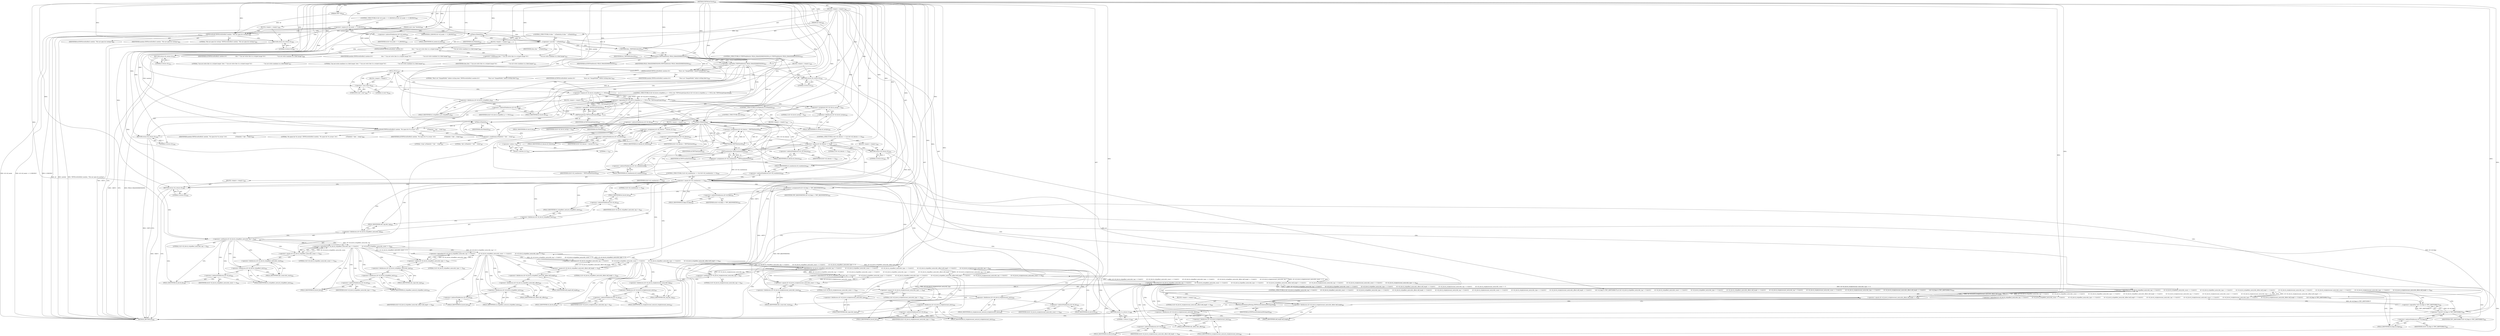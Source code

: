 digraph "TIFFWriteCheck" {  
"32023" [label = <(METHOD,TIFFWriteCheck)<SUB>600</SUB>> ]
"32024" [label = <(PARAM,TIFF *tif)<SUB>600</SUB>> ]
"32025" [label = <(PARAM,int tiles)<SUB>600</SUB>> ]
"32026" [label = <(PARAM,const char *module)<SUB>600</SUB>> ]
"32027" [label = <(BLOCK,&lt;empty&gt;,&lt;empty&gt;)<SUB>601</SUB>> ]
"32028" [label = <(CONTROL_STRUCTURE,if (tif-&gt;tif_mode == O_RDONLY),if (tif-&gt;tif_mode == O_RDONLY))<SUB>602</SUB>> ]
"32029" [label = <(&lt;operator&gt;.equals,tif-&gt;tif_mode == O_RDONLY)<SUB>602</SUB>> ]
"32030" [label = <(&lt;operator&gt;.indirectFieldAccess,tif-&gt;tif_mode)<SUB>602</SUB>> ]
"32031" [label = <(IDENTIFIER,tif,tif-&gt;tif_mode == O_RDONLY)<SUB>602</SUB>> ]
"32032" [label = <(FIELD_IDENTIFIER,tif_mode,tif_mode)<SUB>602</SUB>> ]
"32033" [label = <(IDENTIFIER,O_RDONLY,tif-&gt;tif_mode == O_RDONLY)<SUB>602</SUB>> ]
"32034" [label = <(BLOCK,&lt;empty&gt;,&lt;empty&gt;)<SUB>603</SUB>> ]
"32035" [label = <(TIFFErrorExtR,TIFFErrorExtR(tif, module, &quot;File not open for writing&quot;))<SUB>604</SUB>> ]
"32036" [label = <(IDENTIFIER,tif,TIFFErrorExtR(tif, module, &quot;File not open for writing&quot;))<SUB>604</SUB>> ]
"32037" [label = <(IDENTIFIER,module,TIFFErrorExtR(tif, module, &quot;File not open for writing&quot;))<SUB>604</SUB>> ]
"32038" [label = <(LITERAL,&quot;File not open for writing&quot;,TIFFErrorExtR(tif, module, &quot;File not open for writing&quot;))<SUB>604</SUB>> ]
"32039" [label = <(RETURN,return (0);,return (0);)<SUB>605</SUB>> ]
"32040" [label = <(LITERAL,0,return (0);)<SUB>605</SUB>> ]
"32041" [label = <(CONTROL_STRUCTURE,if (tiles ^ isTiled(tif)),if (tiles ^ isTiled(tif)))<SUB>607</SUB>> ]
"32042" [label = <(&lt;operator&gt;.xor,tiles ^ isTiled(tif))<SUB>607</SUB>> ]
"32043" [label = <(IDENTIFIER,tiles,tiles ^ isTiled(tif))<SUB>607</SUB>> ]
"32044" [label = <(isTiled,isTiled(tif))<SUB>607</SUB>> ]
"32045" [label = <(IDENTIFIER,tif,isTiled(tif))<SUB>607</SUB>> ]
"32046" [label = <(BLOCK,&lt;empty&gt;,&lt;empty&gt;)<SUB>608</SUB>> ]
"32047" [label = <(TIFFErrorExtR,TIFFErrorExtR(tif, module,\012                      tiles ? &quot;Can not write tiles to a striped image&quot;\012                            : &quot;Can not write scanlines to a tiled image&quot;))<SUB>609</SUB>> ]
"32048" [label = <(IDENTIFIER,tif,TIFFErrorExtR(tif, module,\012                      tiles ? &quot;Can not write tiles to a striped image&quot;\012                            : &quot;Can not write scanlines to a tiled image&quot;))<SUB>609</SUB>> ]
"32049" [label = <(IDENTIFIER,module,TIFFErrorExtR(tif, module,\012                      tiles ? &quot;Can not write tiles to a striped image&quot;\012                            : &quot;Can not write scanlines to a tiled image&quot;))<SUB>609</SUB>> ]
"32050" [label = <(&lt;operator&gt;.conditional,tiles ? &quot;Can not write tiles to a striped image&quot;\012                            : &quot;Can not write scanlines to a tiled image&quot;)<SUB>610</SUB>> ]
"32051" [label = <(IDENTIFIER,tiles,tiles ? &quot;Can not write tiles to a striped image&quot;\012                            : &quot;Can not write scanlines to a tiled image&quot;)<SUB>610</SUB>> ]
"32052" [label = <(LITERAL,&quot;Can not write tiles to a striped image&quot;,tiles ? &quot;Can not write tiles to a striped image&quot;\012                            : &quot;Can not write scanlines to a tiled image&quot;)<SUB>610</SUB>> ]
"32053" [label = <(LITERAL,&quot;Can not write scanlines to a tiled image&quot;,tiles ? &quot;Can not write tiles to a striped image&quot;\012                            : &quot;Can not write scanlines to a tiled image&quot;)<SUB>611</SUB>> ]
"32054" [label = <(RETURN,return (0);,return (0);)<SUB>612</SUB>> ]
"32055" [label = <(LITERAL,0,return (0);)<SUB>612</SUB>> ]
"32056" [label = <(_TIFFFillStriles,_TIFFFillStriles(tif))<SUB>615</SUB>> ]
"32057" [label = <(IDENTIFIER,tif,_TIFFFillStriles(tif))<SUB>615</SUB>> ]
"32058" [label = <(CONTROL_STRUCTURE,if (!TIFFFieldSet(tif, FIELD_IMAGEDIMENSIONS)),if (!TIFFFieldSet(tif, FIELD_IMAGEDIMENSIONS)))<SUB>627</SUB>> ]
"32059" [label = <(&lt;operator&gt;.logicalNot,!TIFFFieldSet(tif, FIELD_IMAGEDIMENSIONS))<SUB>627</SUB>> ]
"32060" [label = <(TIFFFieldSet,TIFFFieldSet(tif, FIELD_IMAGEDIMENSIONS))<SUB>627</SUB>> ]
"32061" [label = <(IDENTIFIER,tif,TIFFFieldSet(tif, FIELD_IMAGEDIMENSIONS))<SUB>627</SUB>> ]
"32062" [label = <(IDENTIFIER,FIELD_IMAGEDIMENSIONS,TIFFFieldSet(tif, FIELD_IMAGEDIMENSIONS))<SUB>627</SUB>> ]
"32063" [label = <(BLOCK,&lt;empty&gt;,&lt;empty&gt;)<SUB>628</SUB>> ]
"32064" [label = <(TIFFErrorExtR,TIFFErrorExtR(tif, module,\012                      &quot;Must set \&quot;ImageWidth\&quot; before writing data&quot;))<SUB>629</SUB>> ]
"32065" [label = <(IDENTIFIER,tif,TIFFErrorExtR(tif, module,\012                      &quot;Must set \&quot;ImageWidth\&quot; before writing data&quot;))<SUB>629</SUB>> ]
"32066" [label = <(IDENTIFIER,module,TIFFErrorExtR(tif, module,\012                      &quot;Must set \&quot;ImageWidth\&quot; before writing data&quot;))<SUB>629</SUB>> ]
"32067" [label = <(LITERAL,&quot;Must set \&quot;ImageWidth\&quot; before writing data&quot;,TIFFErrorExtR(tif, module,\012                      &quot;Must set \&quot;ImageWidth\&quot; before writing data&quot;))<SUB>630</SUB>> ]
"32068" [label = <(RETURN,return (0);,return (0);)<SUB>631</SUB>> ]
"32069" [label = <(LITERAL,0,return (0);)<SUB>631</SUB>> ]
"32070" [label = <(CONTROL_STRUCTURE,if (tif-&gt;tif_dir.td_stripoffset_p == NULL &amp;&amp; !TIFFSetupStrips(tif)),if (tif-&gt;tif_dir.td_stripoffset_p == NULL &amp;&amp; !TIFFSetupStrips(tif)))<SUB>633</SUB>> ]
"32071" [label = <(&lt;operator&gt;.logicalAnd,tif-&gt;tif_dir.td_stripoffset_p == NULL &amp;&amp; !TIFFSetupStrips(tif))<SUB>633</SUB>> ]
"32072" [label = <(&lt;operator&gt;.equals,tif-&gt;tif_dir.td_stripoffset_p == NULL)<SUB>633</SUB>> ]
"32073" [label = <(&lt;operator&gt;.fieldAccess,tif-&gt;tif_dir.td_stripoffset_p)<SUB>633</SUB>> ]
"32074" [label = <(&lt;operator&gt;.indirectFieldAccess,tif-&gt;tif_dir)<SUB>633</SUB>> ]
"32075" [label = <(IDENTIFIER,tif,tif-&gt;tif_dir.td_stripoffset_p == NULL)<SUB>633</SUB>> ]
"32076" [label = <(FIELD_IDENTIFIER,tif_dir,tif_dir)<SUB>633</SUB>> ]
"32077" [label = <(FIELD_IDENTIFIER,td_stripoffset_p,td_stripoffset_p)<SUB>633</SUB>> ]
"32078" [label = <(NULL,NULL)<SUB>633</SUB>> ]
"32079" [label = <(BLOCK,&lt;empty&gt;,&lt;empty&gt;)> ]
"32080" [label = <(&lt;operator&gt;.cast,(void *)0)<SUB>633</SUB>> ]
"32081" [label = <(UNKNOWN,void *,void *)<SUB>633</SUB>> ]
"32082" [label = <(LITERAL,0,(void *)0)<SUB>633</SUB>> ]
"32083" [label = <(&lt;operator&gt;.logicalNot,!TIFFSetupStrips(tif))<SUB>633</SUB>> ]
"32084" [label = <(TIFFSetupStrips,TIFFSetupStrips(tif))<SUB>633</SUB>> ]
"32085" [label = <(IDENTIFIER,tif,TIFFSetupStrips(tif))<SUB>633</SUB>> ]
"32086" [label = <(BLOCK,&lt;empty&gt;,&lt;empty&gt;)<SUB>634</SUB>> ]
"32087" [label = <(&lt;operator&gt;.assignment,tif-&gt;tif_dir.td_nstrips = 0)<SUB>635</SUB>> ]
"32088" [label = <(&lt;operator&gt;.fieldAccess,tif-&gt;tif_dir.td_nstrips)<SUB>635</SUB>> ]
"32089" [label = <(&lt;operator&gt;.indirectFieldAccess,tif-&gt;tif_dir)<SUB>635</SUB>> ]
"32090" [label = <(IDENTIFIER,tif,tif-&gt;tif_dir.td_nstrips = 0)<SUB>635</SUB>> ]
"32091" [label = <(FIELD_IDENTIFIER,tif_dir,tif_dir)<SUB>635</SUB>> ]
"32092" [label = <(FIELD_IDENTIFIER,td_nstrips,td_nstrips)<SUB>635</SUB>> ]
"32093" [label = <(LITERAL,0,tif-&gt;tif_dir.td_nstrips = 0)<SUB>635</SUB>> ]
"32094" [label = <(TIFFErrorExtR,TIFFErrorExtR(tif, module, &quot;No space for %s arrays&quot;,\012                      isTiled(tif) ? &quot;tile&quot; : &quot;strip&quot;))<SUB>636</SUB>> ]
"32095" [label = <(IDENTIFIER,tif,TIFFErrorExtR(tif, module, &quot;No space for %s arrays&quot;,\012                      isTiled(tif) ? &quot;tile&quot; : &quot;strip&quot;))<SUB>636</SUB>> ]
"32096" [label = <(IDENTIFIER,module,TIFFErrorExtR(tif, module, &quot;No space for %s arrays&quot;,\012                      isTiled(tif) ? &quot;tile&quot; : &quot;strip&quot;))<SUB>636</SUB>> ]
"32097" [label = <(LITERAL,&quot;No space for %s arrays&quot;,TIFFErrorExtR(tif, module, &quot;No space for %s arrays&quot;,\012                      isTiled(tif) ? &quot;tile&quot; : &quot;strip&quot;))<SUB>636</SUB>> ]
"32098" [label = <(&lt;operator&gt;.conditional,isTiled(tif) ? &quot;tile&quot; : &quot;strip&quot;)<SUB>637</SUB>> ]
"32099" [label = <(isTiled,isTiled(tif))<SUB>637</SUB>> ]
"32100" [label = <(IDENTIFIER,tif,isTiled(tif))<SUB>637</SUB>> ]
"32101" [label = <(LITERAL,&quot;tile&quot;,isTiled(tif) ? &quot;tile&quot; : &quot;strip&quot;)<SUB>637</SUB>> ]
"32102" [label = <(LITERAL,&quot;strip&quot;,isTiled(tif) ? &quot;tile&quot; : &quot;strip&quot;)<SUB>637</SUB>> ]
"32103" [label = <(RETURN,return (0);,return (0);)<SUB>638</SUB>> ]
"32104" [label = <(LITERAL,0,return (0);)<SUB>638</SUB>> ]
"32105" [label = <(CONTROL_STRUCTURE,if (isTiled(tif)),if (isTiled(tif)))<SUB>640</SUB>> ]
"32106" [label = <(isTiled,isTiled(tif))<SUB>640</SUB>> ]
"32107" [label = <(IDENTIFIER,tif,isTiled(tif))<SUB>640</SUB>> ]
"32108" [label = <(BLOCK,&lt;empty&gt;,&lt;empty&gt;)<SUB>641</SUB>> ]
"32109" [label = <(&lt;operator&gt;.assignment,tif-&gt;tif_tilesize = TIFFTileSize(tif))<SUB>642</SUB>> ]
"32110" [label = <(&lt;operator&gt;.indirectFieldAccess,tif-&gt;tif_tilesize)<SUB>642</SUB>> ]
"32111" [label = <(IDENTIFIER,tif,tif-&gt;tif_tilesize = TIFFTileSize(tif))<SUB>642</SUB>> ]
"32112" [label = <(FIELD_IDENTIFIER,tif_tilesize,tif_tilesize)<SUB>642</SUB>> ]
"32113" [label = <(TIFFTileSize,TIFFTileSize(tif))<SUB>642</SUB>> ]
"32114" [label = <(IDENTIFIER,tif,TIFFTileSize(tif))<SUB>642</SUB>> ]
"32115" [label = <(CONTROL_STRUCTURE,if (tif-&gt;tif_tilesize == 0),if (tif-&gt;tif_tilesize == 0))<SUB>643</SUB>> ]
"32116" [label = <(&lt;operator&gt;.equals,tif-&gt;tif_tilesize == 0)<SUB>643</SUB>> ]
"32117" [label = <(&lt;operator&gt;.indirectFieldAccess,tif-&gt;tif_tilesize)<SUB>643</SUB>> ]
"32118" [label = <(IDENTIFIER,tif,tif-&gt;tif_tilesize == 0)<SUB>643</SUB>> ]
"32119" [label = <(FIELD_IDENTIFIER,tif_tilesize,tif_tilesize)<SUB>643</SUB>> ]
"32120" [label = <(LITERAL,0,tif-&gt;tif_tilesize == 0)<SUB>643</SUB>> ]
"32121" [label = <(BLOCK,&lt;empty&gt;,&lt;empty&gt;)<SUB>644</SUB>> ]
"32122" [label = <(RETURN,return (0);,return (0);)<SUB>644</SUB>> ]
"32123" [label = <(LITERAL,0,return (0);)<SUB>644</SUB>> ]
"32124" [label = <(CONTROL_STRUCTURE,else,else)<SUB>647</SUB>> ]
"32125" [label = <(BLOCK,&lt;empty&gt;,&lt;empty&gt;)<SUB>647</SUB>> ]
"32126" [label = <(&lt;operator&gt;.assignment,tif-&gt;tif_tilesize = (tmsize_t)(-1))<SUB>647</SUB>> ]
"32127" [label = <(&lt;operator&gt;.indirectFieldAccess,tif-&gt;tif_tilesize)<SUB>647</SUB>> ]
"32128" [label = <(IDENTIFIER,tif,tif-&gt;tif_tilesize = (tmsize_t)(-1))<SUB>647</SUB>> ]
"32129" [label = <(FIELD_IDENTIFIER,tif_tilesize,tif_tilesize)<SUB>647</SUB>> ]
"32130" [label = <(tmsize_t,(tmsize_t)(-1))<SUB>647</SUB>> ]
"32131" [label = <(&lt;operator&gt;.minus,-1)<SUB>647</SUB>> ]
"32132" [label = <(LITERAL,1,-1)<SUB>647</SUB>> ]
"32133" [label = <(&lt;operator&gt;.assignment,tif-&gt;tif_scanlinesize = TIFFScanlineSize(tif))<SUB>648</SUB>> ]
"32134" [label = <(&lt;operator&gt;.indirectFieldAccess,tif-&gt;tif_scanlinesize)<SUB>648</SUB>> ]
"32135" [label = <(IDENTIFIER,tif,tif-&gt;tif_scanlinesize = TIFFScanlineSize(tif))<SUB>648</SUB>> ]
"32136" [label = <(FIELD_IDENTIFIER,tif_scanlinesize,tif_scanlinesize)<SUB>648</SUB>> ]
"32137" [label = <(TIFFScanlineSize,TIFFScanlineSize(tif))<SUB>648</SUB>> ]
"32138" [label = <(IDENTIFIER,tif,TIFFScanlineSize(tif))<SUB>648</SUB>> ]
"32139" [label = <(CONTROL_STRUCTURE,if (tif-&gt;tif_scanlinesize == 0),if (tif-&gt;tif_scanlinesize == 0))<SUB>649</SUB>> ]
"32140" [label = <(&lt;operator&gt;.equals,tif-&gt;tif_scanlinesize == 0)<SUB>649</SUB>> ]
"32141" [label = <(&lt;operator&gt;.indirectFieldAccess,tif-&gt;tif_scanlinesize)<SUB>649</SUB>> ]
"32142" [label = <(IDENTIFIER,tif,tif-&gt;tif_scanlinesize == 0)<SUB>649</SUB>> ]
"32143" [label = <(FIELD_IDENTIFIER,tif_scanlinesize,tif_scanlinesize)<SUB>649</SUB>> ]
"32144" [label = <(LITERAL,0,tif-&gt;tif_scanlinesize == 0)<SUB>649</SUB>> ]
"32145" [label = <(BLOCK,&lt;empty&gt;,&lt;empty&gt;)<SUB>650</SUB>> ]
"32146" [label = <(RETURN,return (0);,return (0);)<SUB>650</SUB>> ]
"32147" [label = <(LITERAL,0,return (0);)<SUB>650</SUB>> ]
"32148" [label = <(&lt;operators&gt;.assignmentOr,tif-&gt;tif_flags |= TIFF_BEENWRITING)<SUB>651</SUB>> ]
"32149" [label = <(&lt;operator&gt;.indirectFieldAccess,tif-&gt;tif_flags)<SUB>651</SUB>> ]
"32150" [label = <(IDENTIFIER,tif,tif-&gt;tif_flags |= TIFF_BEENWRITING)<SUB>651</SUB>> ]
"32151" [label = <(FIELD_IDENTIFIER,tif_flags,tif_flags)<SUB>651</SUB>> ]
"32152" [label = <(IDENTIFIER,TIFF_BEENWRITING,tif-&gt;tif_flags |= TIFF_BEENWRITING)<SUB>651</SUB>> ]
"32153" [label = <(CONTROL_STRUCTURE,if (tif-&gt;tif_dir.td_stripoffset_entry.tdir_tag != 0 &amp;&amp;\012        tif-&gt;tif_dir.td_stripoffset_entry.tdir_count == 0 &amp;&amp;\012        tif-&gt;tif_dir.td_stripoffset_entry.tdir_type == 0 &amp;&amp;\012        tif-&gt;tif_dir.td_stripoffset_entry.tdir_offset.toff_long8 == 0 &amp;&amp;\012        tif-&gt;tif_dir.td_stripbytecount_entry.tdir_tag != 0 &amp;&amp;\012        tif-&gt;tif_dir.td_stripbytecount_entry.tdir_count == 0 &amp;&amp;\012        tif-&gt;tif_dir.td_stripbytecount_entry.tdir_type == 0 &amp;&amp;\012        tif-&gt;tif_dir.td_stripbytecount_entry.tdir_offset.toff_long8 == 0 &amp;&amp;\012        !(tif-&gt;tif_flags &amp; TIFF_DIRTYDIRECT)),if (tif-&gt;tif_dir.td_stripoffset_entry.tdir_tag != 0 &amp;&amp;\012        tif-&gt;tif_dir.td_stripoffset_entry.tdir_count == 0 &amp;&amp;\012        tif-&gt;tif_dir.td_stripoffset_entry.tdir_type == 0 &amp;&amp;\012        tif-&gt;tif_dir.td_stripoffset_entry.tdir_offset.toff_long8 == 0 &amp;&amp;\012        tif-&gt;tif_dir.td_stripbytecount_entry.tdir_tag != 0 &amp;&amp;\012        tif-&gt;tif_dir.td_stripbytecount_entry.tdir_count == 0 &amp;&amp;\012        tif-&gt;tif_dir.td_stripbytecount_entry.tdir_type == 0 &amp;&amp;\012        tif-&gt;tif_dir.td_stripbytecount_entry.tdir_offset.toff_long8 == 0 &amp;&amp;\012        !(tif-&gt;tif_flags &amp; TIFF_DIRTYDIRECT)))<SUB>653</SUB>> ]
"32154" [label = <(&lt;operator&gt;.logicalAnd,tif-&gt;tif_dir.td_stripoffset_entry.tdir_tag != 0 &amp;&amp;\012        tif-&gt;tif_dir.td_stripoffset_entry.tdir_count == 0 &amp;&amp;\012        tif-&gt;tif_dir.td_stripoffset_entry.tdir_type == 0 &amp;&amp;\012        tif-&gt;tif_dir.td_stripoffset_entry.tdir_offset.toff_long8 == 0 &amp;&amp;\012        tif-&gt;tif_dir.td_stripbytecount_entry.tdir_tag != 0 &amp;&amp;\012        tif-&gt;tif_dir.td_stripbytecount_entry.tdir_count == 0 &amp;&amp;\012        tif-&gt;tif_dir.td_stripbytecount_entry.tdir_type == 0 &amp;&amp;\012        tif-&gt;tif_dir.td_stripbytecount_entry.tdir_offset.toff_long8 == 0 &amp;&amp;\012        !(tif-&gt;tif_flags &amp; TIFF_DIRTYDIRECT))<SUB>653</SUB>> ]
"32155" [label = <(&lt;operator&gt;.logicalAnd,tif-&gt;tif_dir.td_stripoffset_entry.tdir_tag != 0 &amp;&amp;\012        tif-&gt;tif_dir.td_stripoffset_entry.tdir_count == 0 &amp;&amp;\012        tif-&gt;tif_dir.td_stripoffset_entry.tdir_type == 0 &amp;&amp;\012        tif-&gt;tif_dir.td_stripoffset_entry.tdir_offset.toff_long8 == 0 &amp;&amp;\012        tif-&gt;tif_dir.td_stripbytecount_entry.tdir_tag != 0 &amp;&amp;\012        tif-&gt;tif_dir.td_stripbytecount_entry.tdir_count == 0 &amp;&amp;\012        tif-&gt;tif_dir.td_stripbytecount_entry.tdir_type == 0 &amp;&amp;\012        tif-&gt;tif_dir.td_stripbytecount_entry.tdir_offset.toff_long8 == 0)<SUB>653</SUB>> ]
"32156" [label = <(&lt;operator&gt;.logicalAnd,tif-&gt;tif_dir.td_stripoffset_entry.tdir_tag != 0 &amp;&amp;\012        tif-&gt;tif_dir.td_stripoffset_entry.tdir_count == 0 &amp;&amp;\012        tif-&gt;tif_dir.td_stripoffset_entry.tdir_type == 0 &amp;&amp;\012        tif-&gt;tif_dir.td_stripoffset_entry.tdir_offset.toff_long8 == 0 &amp;&amp;\012        tif-&gt;tif_dir.td_stripbytecount_entry.tdir_tag != 0 &amp;&amp;\012        tif-&gt;tif_dir.td_stripbytecount_entry.tdir_count == 0 &amp;&amp;\012        tif-&gt;tif_dir.td_stripbytecount_entry.tdir_type == 0)<SUB>653</SUB>> ]
"32157" [label = <(&lt;operator&gt;.logicalAnd,tif-&gt;tif_dir.td_stripoffset_entry.tdir_tag != 0 &amp;&amp;\012        tif-&gt;tif_dir.td_stripoffset_entry.tdir_count == 0 &amp;&amp;\012        tif-&gt;tif_dir.td_stripoffset_entry.tdir_type == 0 &amp;&amp;\012        tif-&gt;tif_dir.td_stripoffset_entry.tdir_offset.toff_long8 == 0 &amp;&amp;\012        tif-&gt;tif_dir.td_stripbytecount_entry.tdir_tag != 0 &amp;&amp;\012        tif-&gt;tif_dir.td_stripbytecount_entry.tdir_count == 0)<SUB>653</SUB>> ]
"32158" [label = <(&lt;operator&gt;.logicalAnd,tif-&gt;tif_dir.td_stripoffset_entry.tdir_tag != 0 &amp;&amp;\012        tif-&gt;tif_dir.td_stripoffset_entry.tdir_count == 0 &amp;&amp;\012        tif-&gt;tif_dir.td_stripoffset_entry.tdir_type == 0 &amp;&amp;\012        tif-&gt;tif_dir.td_stripoffset_entry.tdir_offset.toff_long8 == 0 &amp;&amp;\012        tif-&gt;tif_dir.td_stripbytecount_entry.tdir_tag != 0)<SUB>653</SUB>> ]
"32159" [label = <(&lt;operator&gt;.logicalAnd,tif-&gt;tif_dir.td_stripoffset_entry.tdir_tag != 0 &amp;&amp;\012        tif-&gt;tif_dir.td_stripoffset_entry.tdir_count == 0 &amp;&amp;\012        tif-&gt;tif_dir.td_stripoffset_entry.tdir_type == 0 &amp;&amp;\012        tif-&gt;tif_dir.td_stripoffset_entry.tdir_offset.toff_long8 == 0)<SUB>653</SUB>> ]
"32160" [label = <(&lt;operator&gt;.logicalAnd,tif-&gt;tif_dir.td_stripoffset_entry.tdir_tag != 0 &amp;&amp;\012        tif-&gt;tif_dir.td_stripoffset_entry.tdir_count == 0 &amp;&amp;\012        tif-&gt;tif_dir.td_stripoffset_entry.tdir_type == 0)<SUB>653</SUB>> ]
"32161" [label = <(&lt;operator&gt;.logicalAnd,tif-&gt;tif_dir.td_stripoffset_entry.tdir_tag != 0 &amp;&amp;\012        tif-&gt;tif_dir.td_stripoffset_entry.tdir_count == 0)<SUB>653</SUB>> ]
"32162" [label = <(&lt;operator&gt;.notEquals,tif-&gt;tif_dir.td_stripoffset_entry.tdir_tag != 0)<SUB>653</SUB>> ]
"32163" [label = <(&lt;operator&gt;.fieldAccess,tif-&gt;tif_dir.td_stripoffset_entry.tdir_tag)<SUB>653</SUB>> ]
"32164" [label = <(&lt;operator&gt;.fieldAccess,tif-&gt;tif_dir.td_stripoffset_entry)<SUB>653</SUB>> ]
"32165" [label = <(&lt;operator&gt;.indirectFieldAccess,tif-&gt;tif_dir)<SUB>653</SUB>> ]
"32166" [label = <(IDENTIFIER,tif,tif-&gt;tif_dir.td_stripoffset_entry.tdir_tag != 0)<SUB>653</SUB>> ]
"32167" [label = <(FIELD_IDENTIFIER,tif_dir,tif_dir)<SUB>653</SUB>> ]
"32168" [label = <(FIELD_IDENTIFIER,td_stripoffset_entry,td_stripoffset_entry)<SUB>653</SUB>> ]
"32169" [label = <(FIELD_IDENTIFIER,tdir_tag,tdir_tag)<SUB>653</SUB>> ]
"32170" [label = <(LITERAL,0,tif-&gt;tif_dir.td_stripoffset_entry.tdir_tag != 0)<SUB>653</SUB>> ]
"32171" [label = <(&lt;operator&gt;.equals,tif-&gt;tif_dir.td_stripoffset_entry.tdir_count == 0)<SUB>654</SUB>> ]
"32172" [label = <(&lt;operator&gt;.fieldAccess,tif-&gt;tif_dir.td_stripoffset_entry.tdir_count)<SUB>654</SUB>> ]
"32173" [label = <(&lt;operator&gt;.fieldAccess,tif-&gt;tif_dir.td_stripoffset_entry)<SUB>654</SUB>> ]
"32174" [label = <(&lt;operator&gt;.indirectFieldAccess,tif-&gt;tif_dir)<SUB>654</SUB>> ]
"32175" [label = <(IDENTIFIER,tif,tif-&gt;tif_dir.td_stripoffset_entry.tdir_count == 0)<SUB>654</SUB>> ]
"32176" [label = <(FIELD_IDENTIFIER,tif_dir,tif_dir)<SUB>654</SUB>> ]
"32177" [label = <(FIELD_IDENTIFIER,td_stripoffset_entry,td_stripoffset_entry)<SUB>654</SUB>> ]
"32178" [label = <(FIELD_IDENTIFIER,tdir_count,tdir_count)<SUB>654</SUB>> ]
"32179" [label = <(LITERAL,0,tif-&gt;tif_dir.td_stripoffset_entry.tdir_count == 0)<SUB>654</SUB>> ]
"32180" [label = <(&lt;operator&gt;.equals,tif-&gt;tif_dir.td_stripoffset_entry.tdir_type == 0)<SUB>655</SUB>> ]
"32181" [label = <(&lt;operator&gt;.fieldAccess,tif-&gt;tif_dir.td_stripoffset_entry.tdir_type)<SUB>655</SUB>> ]
"32182" [label = <(&lt;operator&gt;.fieldAccess,tif-&gt;tif_dir.td_stripoffset_entry)<SUB>655</SUB>> ]
"32183" [label = <(&lt;operator&gt;.indirectFieldAccess,tif-&gt;tif_dir)<SUB>655</SUB>> ]
"32184" [label = <(IDENTIFIER,tif,tif-&gt;tif_dir.td_stripoffset_entry.tdir_type == 0)<SUB>655</SUB>> ]
"32185" [label = <(FIELD_IDENTIFIER,tif_dir,tif_dir)<SUB>655</SUB>> ]
"32186" [label = <(FIELD_IDENTIFIER,td_stripoffset_entry,td_stripoffset_entry)<SUB>655</SUB>> ]
"32187" [label = <(FIELD_IDENTIFIER,tdir_type,tdir_type)<SUB>655</SUB>> ]
"32188" [label = <(LITERAL,0,tif-&gt;tif_dir.td_stripoffset_entry.tdir_type == 0)<SUB>655</SUB>> ]
"32189" [label = <(&lt;operator&gt;.equals,tif-&gt;tif_dir.td_stripoffset_entry.tdir_offset.toff_long8 == 0)<SUB>656</SUB>> ]
"32190" [label = <(&lt;operator&gt;.fieldAccess,tif-&gt;tif_dir.td_stripoffset_entry.tdir_offset.toff_long8)<SUB>656</SUB>> ]
"32191" [label = <(&lt;operator&gt;.fieldAccess,tif-&gt;tif_dir.td_stripoffset_entry.tdir_offset)<SUB>656</SUB>> ]
"32192" [label = <(&lt;operator&gt;.fieldAccess,tif-&gt;tif_dir.td_stripoffset_entry)<SUB>656</SUB>> ]
"32193" [label = <(&lt;operator&gt;.indirectFieldAccess,tif-&gt;tif_dir)<SUB>656</SUB>> ]
"32194" [label = <(IDENTIFIER,tif,tif-&gt;tif_dir.td_stripoffset_entry.tdir_offset.toff_long8 == 0)<SUB>656</SUB>> ]
"32195" [label = <(FIELD_IDENTIFIER,tif_dir,tif_dir)<SUB>656</SUB>> ]
"32196" [label = <(FIELD_IDENTIFIER,td_stripoffset_entry,td_stripoffset_entry)<SUB>656</SUB>> ]
"32197" [label = <(FIELD_IDENTIFIER,tdir_offset,tdir_offset)<SUB>656</SUB>> ]
"32198" [label = <(FIELD_IDENTIFIER,toff_long8,toff_long8)<SUB>656</SUB>> ]
"32199" [label = <(LITERAL,0,tif-&gt;tif_dir.td_stripoffset_entry.tdir_offset.toff_long8 == 0)<SUB>656</SUB>> ]
"32200" [label = <(&lt;operator&gt;.notEquals,tif-&gt;tif_dir.td_stripbytecount_entry.tdir_tag != 0)<SUB>657</SUB>> ]
"32201" [label = <(&lt;operator&gt;.fieldAccess,tif-&gt;tif_dir.td_stripbytecount_entry.tdir_tag)<SUB>657</SUB>> ]
"32202" [label = <(&lt;operator&gt;.fieldAccess,tif-&gt;tif_dir.td_stripbytecount_entry)<SUB>657</SUB>> ]
"32203" [label = <(&lt;operator&gt;.indirectFieldAccess,tif-&gt;tif_dir)<SUB>657</SUB>> ]
"32204" [label = <(IDENTIFIER,tif,tif-&gt;tif_dir.td_stripbytecount_entry.tdir_tag != 0)<SUB>657</SUB>> ]
"32205" [label = <(FIELD_IDENTIFIER,tif_dir,tif_dir)<SUB>657</SUB>> ]
"32206" [label = <(FIELD_IDENTIFIER,td_stripbytecount_entry,td_stripbytecount_entry)<SUB>657</SUB>> ]
"32207" [label = <(FIELD_IDENTIFIER,tdir_tag,tdir_tag)<SUB>657</SUB>> ]
"32208" [label = <(LITERAL,0,tif-&gt;tif_dir.td_stripbytecount_entry.tdir_tag != 0)<SUB>657</SUB>> ]
"32209" [label = <(&lt;operator&gt;.equals,tif-&gt;tif_dir.td_stripbytecount_entry.tdir_count == 0)<SUB>658</SUB>> ]
"32210" [label = <(&lt;operator&gt;.fieldAccess,tif-&gt;tif_dir.td_stripbytecount_entry.tdir_count)<SUB>658</SUB>> ]
"32211" [label = <(&lt;operator&gt;.fieldAccess,tif-&gt;tif_dir.td_stripbytecount_entry)<SUB>658</SUB>> ]
"32212" [label = <(&lt;operator&gt;.indirectFieldAccess,tif-&gt;tif_dir)<SUB>658</SUB>> ]
"32213" [label = <(IDENTIFIER,tif,tif-&gt;tif_dir.td_stripbytecount_entry.tdir_count == 0)<SUB>658</SUB>> ]
"32214" [label = <(FIELD_IDENTIFIER,tif_dir,tif_dir)<SUB>658</SUB>> ]
"32215" [label = <(FIELD_IDENTIFIER,td_stripbytecount_entry,td_stripbytecount_entry)<SUB>658</SUB>> ]
"32216" [label = <(FIELD_IDENTIFIER,tdir_count,tdir_count)<SUB>658</SUB>> ]
"32217" [label = <(LITERAL,0,tif-&gt;tif_dir.td_stripbytecount_entry.tdir_count == 0)<SUB>658</SUB>> ]
"32218" [label = <(&lt;operator&gt;.equals,tif-&gt;tif_dir.td_stripbytecount_entry.tdir_type == 0)<SUB>659</SUB>> ]
"32219" [label = <(&lt;operator&gt;.fieldAccess,tif-&gt;tif_dir.td_stripbytecount_entry.tdir_type)<SUB>659</SUB>> ]
"32220" [label = <(&lt;operator&gt;.fieldAccess,tif-&gt;tif_dir.td_stripbytecount_entry)<SUB>659</SUB>> ]
"32221" [label = <(&lt;operator&gt;.indirectFieldAccess,tif-&gt;tif_dir)<SUB>659</SUB>> ]
"32222" [label = <(IDENTIFIER,tif,tif-&gt;tif_dir.td_stripbytecount_entry.tdir_type == 0)<SUB>659</SUB>> ]
"32223" [label = <(FIELD_IDENTIFIER,tif_dir,tif_dir)<SUB>659</SUB>> ]
"32224" [label = <(FIELD_IDENTIFIER,td_stripbytecount_entry,td_stripbytecount_entry)<SUB>659</SUB>> ]
"32225" [label = <(FIELD_IDENTIFIER,tdir_type,tdir_type)<SUB>659</SUB>> ]
"32226" [label = <(LITERAL,0,tif-&gt;tif_dir.td_stripbytecount_entry.tdir_type == 0)<SUB>659</SUB>> ]
"32227" [label = <(&lt;operator&gt;.equals,tif-&gt;tif_dir.td_stripbytecount_entry.tdir_offset.toff_long8 == 0)<SUB>660</SUB>> ]
"32228" [label = <(&lt;operator&gt;.fieldAccess,tif-&gt;tif_dir.td_stripbytecount_entry.tdir_offset.toff_long8)<SUB>660</SUB>> ]
"32229" [label = <(&lt;operator&gt;.fieldAccess,tif-&gt;tif_dir.td_stripbytecount_entry.tdir_offset)<SUB>660</SUB>> ]
"32230" [label = <(&lt;operator&gt;.fieldAccess,tif-&gt;tif_dir.td_stripbytecount_entry)<SUB>660</SUB>> ]
"32231" [label = <(&lt;operator&gt;.indirectFieldAccess,tif-&gt;tif_dir)<SUB>660</SUB>> ]
"32232" [label = <(IDENTIFIER,tif,tif-&gt;tif_dir.td_stripbytecount_entry.tdir_offset.toff_long8 == 0)<SUB>660</SUB>> ]
"32233" [label = <(FIELD_IDENTIFIER,tif_dir,tif_dir)<SUB>660</SUB>> ]
"32234" [label = <(FIELD_IDENTIFIER,td_stripbytecount_entry,td_stripbytecount_entry)<SUB>660</SUB>> ]
"32235" [label = <(FIELD_IDENTIFIER,tdir_offset,tdir_offset)<SUB>660</SUB>> ]
"32236" [label = <(FIELD_IDENTIFIER,toff_long8,toff_long8)<SUB>660</SUB>> ]
"32237" [label = <(LITERAL,0,tif-&gt;tif_dir.td_stripbytecount_entry.tdir_offset.toff_long8 == 0)<SUB>660</SUB>> ]
"32238" [label = <(&lt;operator&gt;.logicalNot,!(tif-&gt;tif_flags &amp; TIFF_DIRTYDIRECT))<SUB>661</SUB>> ]
"32239" [label = <(&lt;operator&gt;.and,tif-&gt;tif_flags &amp; TIFF_DIRTYDIRECT)<SUB>661</SUB>> ]
"32240" [label = <(&lt;operator&gt;.indirectFieldAccess,tif-&gt;tif_flags)<SUB>661</SUB>> ]
"32241" [label = <(IDENTIFIER,tif,tif-&gt;tif_flags &amp; TIFF_DIRTYDIRECT)<SUB>661</SUB>> ]
"32242" [label = <(FIELD_IDENTIFIER,tif_flags,tif_flags)<SUB>661</SUB>> ]
"32243" [label = <(IDENTIFIER,TIFF_DIRTYDIRECT,tif-&gt;tif_flags &amp; TIFF_DIRTYDIRECT)<SUB>661</SUB>> ]
"32244" [label = <(BLOCK,&lt;empty&gt;,&lt;empty&gt;)<SUB>662</SUB>> ]
"32245" [label = <(TIFFForceStrileArrayWriting,TIFFForceStrileArrayWriting(tif))<SUB>663</SUB>> ]
"32246" [label = <(IDENTIFIER,tif,TIFFForceStrileArrayWriting(tif))<SUB>663</SUB>> ]
"32247" [label = <(RETURN,return (1);,return (1);)<SUB>666</SUB>> ]
"32248" [label = <(LITERAL,1,return (1);)<SUB>666</SUB>> ]
"32249" [label = <(METHOD_RETURN,int)<SUB>600</SUB>> ]
  "32023" -> "32024"  [ label = "AST: "] 
  "32023" -> "32025"  [ label = "AST: "] 
  "32023" -> "32026"  [ label = "AST: "] 
  "32023" -> "32027"  [ label = "AST: "] 
  "32023" -> "32249"  [ label = "AST: "] 
  "32027" -> "32028"  [ label = "AST: "] 
  "32027" -> "32041"  [ label = "AST: "] 
  "32027" -> "32056"  [ label = "AST: "] 
  "32027" -> "32058"  [ label = "AST: "] 
  "32027" -> "32070"  [ label = "AST: "] 
  "32027" -> "32105"  [ label = "AST: "] 
  "32027" -> "32133"  [ label = "AST: "] 
  "32027" -> "32139"  [ label = "AST: "] 
  "32027" -> "32148"  [ label = "AST: "] 
  "32027" -> "32153"  [ label = "AST: "] 
  "32027" -> "32247"  [ label = "AST: "] 
  "32028" -> "32029"  [ label = "AST: "] 
  "32028" -> "32034"  [ label = "AST: "] 
  "32029" -> "32030"  [ label = "AST: "] 
  "32029" -> "32033"  [ label = "AST: "] 
  "32030" -> "32031"  [ label = "AST: "] 
  "32030" -> "32032"  [ label = "AST: "] 
  "32034" -> "32035"  [ label = "AST: "] 
  "32034" -> "32039"  [ label = "AST: "] 
  "32035" -> "32036"  [ label = "AST: "] 
  "32035" -> "32037"  [ label = "AST: "] 
  "32035" -> "32038"  [ label = "AST: "] 
  "32039" -> "32040"  [ label = "AST: "] 
  "32041" -> "32042"  [ label = "AST: "] 
  "32041" -> "32046"  [ label = "AST: "] 
  "32042" -> "32043"  [ label = "AST: "] 
  "32042" -> "32044"  [ label = "AST: "] 
  "32044" -> "32045"  [ label = "AST: "] 
  "32046" -> "32047"  [ label = "AST: "] 
  "32046" -> "32054"  [ label = "AST: "] 
  "32047" -> "32048"  [ label = "AST: "] 
  "32047" -> "32049"  [ label = "AST: "] 
  "32047" -> "32050"  [ label = "AST: "] 
  "32050" -> "32051"  [ label = "AST: "] 
  "32050" -> "32052"  [ label = "AST: "] 
  "32050" -> "32053"  [ label = "AST: "] 
  "32054" -> "32055"  [ label = "AST: "] 
  "32056" -> "32057"  [ label = "AST: "] 
  "32058" -> "32059"  [ label = "AST: "] 
  "32058" -> "32063"  [ label = "AST: "] 
  "32059" -> "32060"  [ label = "AST: "] 
  "32060" -> "32061"  [ label = "AST: "] 
  "32060" -> "32062"  [ label = "AST: "] 
  "32063" -> "32064"  [ label = "AST: "] 
  "32063" -> "32068"  [ label = "AST: "] 
  "32064" -> "32065"  [ label = "AST: "] 
  "32064" -> "32066"  [ label = "AST: "] 
  "32064" -> "32067"  [ label = "AST: "] 
  "32068" -> "32069"  [ label = "AST: "] 
  "32070" -> "32071"  [ label = "AST: "] 
  "32070" -> "32086"  [ label = "AST: "] 
  "32071" -> "32072"  [ label = "AST: "] 
  "32071" -> "32083"  [ label = "AST: "] 
  "32072" -> "32073"  [ label = "AST: "] 
  "32072" -> "32078"  [ label = "AST: "] 
  "32073" -> "32074"  [ label = "AST: "] 
  "32073" -> "32077"  [ label = "AST: "] 
  "32074" -> "32075"  [ label = "AST: "] 
  "32074" -> "32076"  [ label = "AST: "] 
  "32078" -> "32079"  [ label = "AST: "] 
  "32079" -> "32080"  [ label = "AST: "] 
  "32080" -> "32081"  [ label = "AST: "] 
  "32080" -> "32082"  [ label = "AST: "] 
  "32083" -> "32084"  [ label = "AST: "] 
  "32084" -> "32085"  [ label = "AST: "] 
  "32086" -> "32087"  [ label = "AST: "] 
  "32086" -> "32094"  [ label = "AST: "] 
  "32086" -> "32103"  [ label = "AST: "] 
  "32087" -> "32088"  [ label = "AST: "] 
  "32087" -> "32093"  [ label = "AST: "] 
  "32088" -> "32089"  [ label = "AST: "] 
  "32088" -> "32092"  [ label = "AST: "] 
  "32089" -> "32090"  [ label = "AST: "] 
  "32089" -> "32091"  [ label = "AST: "] 
  "32094" -> "32095"  [ label = "AST: "] 
  "32094" -> "32096"  [ label = "AST: "] 
  "32094" -> "32097"  [ label = "AST: "] 
  "32094" -> "32098"  [ label = "AST: "] 
  "32098" -> "32099"  [ label = "AST: "] 
  "32098" -> "32101"  [ label = "AST: "] 
  "32098" -> "32102"  [ label = "AST: "] 
  "32099" -> "32100"  [ label = "AST: "] 
  "32103" -> "32104"  [ label = "AST: "] 
  "32105" -> "32106"  [ label = "AST: "] 
  "32105" -> "32108"  [ label = "AST: "] 
  "32105" -> "32124"  [ label = "AST: "] 
  "32106" -> "32107"  [ label = "AST: "] 
  "32108" -> "32109"  [ label = "AST: "] 
  "32108" -> "32115"  [ label = "AST: "] 
  "32109" -> "32110"  [ label = "AST: "] 
  "32109" -> "32113"  [ label = "AST: "] 
  "32110" -> "32111"  [ label = "AST: "] 
  "32110" -> "32112"  [ label = "AST: "] 
  "32113" -> "32114"  [ label = "AST: "] 
  "32115" -> "32116"  [ label = "AST: "] 
  "32115" -> "32121"  [ label = "AST: "] 
  "32116" -> "32117"  [ label = "AST: "] 
  "32116" -> "32120"  [ label = "AST: "] 
  "32117" -> "32118"  [ label = "AST: "] 
  "32117" -> "32119"  [ label = "AST: "] 
  "32121" -> "32122"  [ label = "AST: "] 
  "32122" -> "32123"  [ label = "AST: "] 
  "32124" -> "32125"  [ label = "AST: "] 
  "32125" -> "32126"  [ label = "AST: "] 
  "32126" -> "32127"  [ label = "AST: "] 
  "32126" -> "32130"  [ label = "AST: "] 
  "32127" -> "32128"  [ label = "AST: "] 
  "32127" -> "32129"  [ label = "AST: "] 
  "32130" -> "32131"  [ label = "AST: "] 
  "32131" -> "32132"  [ label = "AST: "] 
  "32133" -> "32134"  [ label = "AST: "] 
  "32133" -> "32137"  [ label = "AST: "] 
  "32134" -> "32135"  [ label = "AST: "] 
  "32134" -> "32136"  [ label = "AST: "] 
  "32137" -> "32138"  [ label = "AST: "] 
  "32139" -> "32140"  [ label = "AST: "] 
  "32139" -> "32145"  [ label = "AST: "] 
  "32140" -> "32141"  [ label = "AST: "] 
  "32140" -> "32144"  [ label = "AST: "] 
  "32141" -> "32142"  [ label = "AST: "] 
  "32141" -> "32143"  [ label = "AST: "] 
  "32145" -> "32146"  [ label = "AST: "] 
  "32146" -> "32147"  [ label = "AST: "] 
  "32148" -> "32149"  [ label = "AST: "] 
  "32148" -> "32152"  [ label = "AST: "] 
  "32149" -> "32150"  [ label = "AST: "] 
  "32149" -> "32151"  [ label = "AST: "] 
  "32153" -> "32154"  [ label = "AST: "] 
  "32153" -> "32244"  [ label = "AST: "] 
  "32154" -> "32155"  [ label = "AST: "] 
  "32154" -> "32238"  [ label = "AST: "] 
  "32155" -> "32156"  [ label = "AST: "] 
  "32155" -> "32227"  [ label = "AST: "] 
  "32156" -> "32157"  [ label = "AST: "] 
  "32156" -> "32218"  [ label = "AST: "] 
  "32157" -> "32158"  [ label = "AST: "] 
  "32157" -> "32209"  [ label = "AST: "] 
  "32158" -> "32159"  [ label = "AST: "] 
  "32158" -> "32200"  [ label = "AST: "] 
  "32159" -> "32160"  [ label = "AST: "] 
  "32159" -> "32189"  [ label = "AST: "] 
  "32160" -> "32161"  [ label = "AST: "] 
  "32160" -> "32180"  [ label = "AST: "] 
  "32161" -> "32162"  [ label = "AST: "] 
  "32161" -> "32171"  [ label = "AST: "] 
  "32162" -> "32163"  [ label = "AST: "] 
  "32162" -> "32170"  [ label = "AST: "] 
  "32163" -> "32164"  [ label = "AST: "] 
  "32163" -> "32169"  [ label = "AST: "] 
  "32164" -> "32165"  [ label = "AST: "] 
  "32164" -> "32168"  [ label = "AST: "] 
  "32165" -> "32166"  [ label = "AST: "] 
  "32165" -> "32167"  [ label = "AST: "] 
  "32171" -> "32172"  [ label = "AST: "] 
  "32171" -> "32179"  [ label = "AST: "] 
  "32172" -> "32173"  [ label = "AST: "] 
  "32172" -> "32178"  [ label = "AST: "] 
  "32173" -> "32174"  [ label = "AST: "] 
  "32173" -> "32177"  [ label = "AST: "] 
  "32174" -> "32175"  [ label = "AST: "] 
  "32174" -> "32176"  [ label = "AST: "] 
  "32180" -> "32181"  [ label = "AST: "] 
  "32180" -> "32188"  [ label = "AST: "] 
  "32181" -> "32182"  [ label = "AST: "] 
  "32181" -> "32187"  [ label = "AST: "] 
  "32182" -> "32183"  [ label = "AST: "] 
  "32182" -> "32186"  [ label = "AST: "] 
  "32183" -> "32184"  [ label = "AST: "] 
  "32183" -> "32185"  [ label = "AST: "] 
  "32189" -> "32190"  [ label = "AST: "] 
  "32189" -> "32199"  [ label = "AST: "] 
  "32190" -> "32191"  [ label = "AST: "] 
  "32190" -> "32198"  [ label = "AST: "] 
  "32191" -> "32192"  [ label = "AST: "] 
  "32191" -> "32197"  [ label = "AST: "] 
  "32192" -> "32193"  [ label = "AST: "] 
  "32192" -> "32196"  [ label = "AST: "] 
  "32193" -> "32194"  [ label = "AST: "] 
  "32193" -> "32195"  [ label = "AST: "] 
  "32200" -> "32201"  [ label = "AST: "] 
  "32200" -> "32208"  [ label = "AST: "] 
  "32201" -> "32202"  [ label = "AST: "] 
  "32201" -> "32207"  [ label = "AST: "] 
  "32202" -> "32203"  [ label = "AST: "] 
  "32202" -> "32206"  [ label = "AST: "] 
  "32203" -> "32204"  [ label = "AST: "] 
  "32203" -> "32205"  [ label = "AST: "] 
  "32209" -> "32210"  [ label = "AST: "] 
  "32209" -> "32217"  [ label = "AST: "] 
  "32210" -> "32211"  [ label = "AST: "] 
  "32210" -> "32216"  [ label = "AST: "] 
  "32211" -> "32212"  [ label = "AST: "] 
  "32211" -> "32215"  [ label = "AST: "] 
  "32212" -> "32213"  [ label = "AST: "] 
  "32212" -> "32214"  [ label = "AST: "] 
  "32218" -> "32219"  [ label = "AST: "] 
  "32218" -> "32226"  [ label = "AST: "] 
  "32219" -> "32220"  [ label = "AST: "] 
  "32219" -> "32225"  [ label = "AST: "] 
  "32220" -> "32221"  [ label = "AST: "] 
  "32220" -> "32224"  [ label = "AST: "] 
  "32221" -> "32222"  [ label = "AST: "] 
  "32221" -> "32223"  [ label = "AST: "] 
  "32227" -> "32228"  [ label = "AST: "] 
  "32227" -> "32237"  [ label = "AST: "] 
  "32228" -> "32229"  [ label = "AST: "] 
  "32228" -> "32236"  [ label = "AST: "] 
  "32229" -> "32230"  [ label = "AST: "] 
  "32229" -> "32235"  [ label = "AST: "] 
  "32230" -> "32231"  [ label = "AST: "] 
  "32230" -> "32234"  [ label = "AST: "] 
  "32231" -> "32232"  [ label = "AST: "] 
  "32231" -> "32233"  [ label = "AST: "] 
  "32238" -> "32239"  [ label = "AST: "] 
  "32239" -> "32240"  [ label = "AST: "] 
  "32239" -> "32243"  [ label = "AST: "] 
  "32240" -> "32241"  [ label = "AST: "] 
  "32240" -> "32242"  [ label = "AST: "] 
  "32244" -> "32245"  [ label = "AST: "] 
  "32245" -> "32246"  [ label = "AST: "] 
  "32247" -> "32248"  [ label = "AST: "] 
  "32056" -> "32060"  [ label = "CFG: "] 
  "32133" -> "32143"  [ label = "CFG: "] 
  "32148" -> "32167"  [ label = "CFG: "] 
  "32247" -> "32249"  [ label = "CFG: "] 
  "32029" -> "32035"  [ label = "CFG: "] 
  "32029" -> "32044"  [ label = "CFG: "] 
  "32042" -> "32050"  [ label = "CFG: "] 
  "32042" -> "32056"  [ label = "CFG: "] 
  "32059" -> "32064"  [ label = "CFG: "] 
  "32059" -> "32076"  [ label = "CFG: "] 
  "32071" -> "32091"  [ label = "CFG: "] 
  "32071" -> "32106"  [ label = "CFG: "] 
  "32106" -> "32112"  [ label = "CFG: "] 
  "32106" -> "32129"  [ label = "CFG: "] 
  "32134" -> "32137"  [ label = "CFG: "] 
  "32137" -> "32133"  [ label = "CFG: "] 
  "32140" -> "32146"  [ label = "CFG: "] 
  "32140" -> "32151"  [ label = "CFG: "] 
  "32149" -> "32148"  [ label = "CFG: "] 
  "32154" -> "32245"  [ label = "CFG: "] 
  "32154" -> "32247"  [ label = "CFG: "] 
  "32030" -> "32029"  [ label = "CFG: "] 
  "32035" -> "32039"  [ label = "CFG: "] 
  "32039" -> "32249"  [ label = "CFG: "] 
  "32044" -> "32042"  [ label = "CFG: "] 
  "32047" -> "32054"  [ label = "CFG: "] 
  "32054" -> "32249"  [ label = "CFG: "] 
  "32060" -> "32059"  [ label = "CFG: "] 
  "32064" -> "32068"  [ label = "CFG: "] 
  "32068" -> "32249"  [ label = "CFG: "] 
  "32072" -> "32071"  [ label = "CFG: "] 
  "32072" -> "32084"  [ label = "CFG: "] 
  "32083" -> "32071"  [ label = "CFG: "] 
  "32087" -> "32099"  [ label = "CFG: "] 
  "32094" -> "32103"  [ label = "CFG: "] 
  "32103" -> "32249"  [ label = "CFG: "] 
  "32109" -> "32119"  [ label = "CFG: "] 
  "32136" -> "32134"  [ label = "CFG: "] 
  "32141" -> "32140"  [ label = "CFG: "] 
  "32146" -> "32249"  [ label = "CFG: "] 
  "32151" -> "32149"  [ label = "CFG: "] 
  "32155" -> "32154"  [ label = "CFG: "] 
  "32155" -> "32242"  [ label = "CFG: "] 
  "32238" -> "32154"  [ label = "CFG: "] 
  "32245" -> "32247"  [ label = "CFG: "] 
  "32032" -> "32030"  [ label = "CFG: "] 
  "32050" -> "32047"  [ label = "CFG: "] 
  "32073" -> "32078"  [ label = "CFG: "] 
  "32078" -> "32081"  [ label = "CFG: "] 
  "32078" -> "32072"  [ label = "CFG: "] 
  "32084" -> "32083"  [ label = "CFG: "] 
  "32088" -> "32087"  [ label = "CFG: "] 
  "32098" -> "32094"  [ label = "CFG: "] 
  "32110" -> "32113"  [ label = "CFG: "] 
  "32113" -> "32109"  [ label = "CFG: "] 
  "32116" -> "32122"  [ label = "CFG: "] 
  "32116" -> "32136"  [ label = "CFG: "] 
  "32126" -> "32136"  [ label = "CFG: "] 
  "32143" -> "32141"  [ label = "CFG: "] 
  "32156" -> "32155"  [ label = "CFG: "] 
  "32156" -> "32233"  [ label = "CFG: "] 
  "32227" -> "32155"  [ label = "CFG: "] 
  "32239" -> "32238"  [ label = "CFG: "] 
  "32074" -> "32077"  [ label = "CFG: "] 
  "32077" -> "32073"  [ label = "CFG: "] 
  "32089" -> "32092"  [ label = "CFG: "] 
  "32092" -> "32088"  [ label = "CFG: "] 
  "32099" -> "32098"  [ label = "CFG: "] 
  "32112" -> "32110"  [ label = "CFG: "] 
  "32117" -> "32116"  [ label = "CFG: "] 
  "32122" -> "32249"  [ label = "CFG: "] 
  "32127" -> "32131"  [ label = "CFG: "] 
  "32130" -> "32126"  [ label = "CFG: "] 
  "32157" -> "32156"  [ label = "CFG: "] 
  "32157" -> "32223"  [ label = "CFG: "] 
  "32218" -> "32156"  [ label = "CFG: "] 
  "32228" -> "32227"  [ label = "CFG: "] 
  "32240" -> "32239"  [ label = "CFG: "] 
  "32076" -> "32074"  [ label = "CFG: "] 
  "32080" -> "32072"  [ label = "CFG: "] 
  "32091" -> "32089"  [ label = "CFG: "] 
  "32119" -> "32117"  [ label = "CFG: "] 
  "32129" -> "32127"  [ label = "CFG: "] 
  "32131" -> "32130"  [ label = "CFG: "] 
  "32158" -> "32157"  [ label = "CFG: "] 
  "32158" -> "32214"  [ label = "CFG: "] 
  "32209" -> "32157"  [ label = "CFG: "] 
  "32219" -> "32218"  [ label = "CFG: "] 
  "32229" -> "32236"  [ label = "CFG: "] 
  "32236" -> "32228"  [ label = "CFG: "] 
  "32242" -> "32240"  [ label = "CFG: "] 
  "32081" -> "32080"  [ label = "CFG: "] 
  "32159" -> "32158"  [ label = "CFG: "] 
  "32159" -> "32205"  [ label = "CFG: "] 
  "32200" -> "32158"  [ label = "CFG: "] 
  "32210" -> "32209"  [ label = "CFG: "] 
  "32220" -> "32225"  [ label = "CFG: "] 
  "32225" -> "32219"  [ label = "CFG: "] 
  "32230" -> "32235"  [ label = "CFG: "] 
  "32235" -> "32229"  [ label = "CFG: "] 
  "32160" -> "32159"  [ label = "CFG: "] 
  "32160" -> "32195"  [ label = "CFG: "] 
  "32189" -> "32159"  [ label = "CFG: "] 
  "32201" -> "32200"  [ label = "CFG: "] 
  "32211" -> "32216"  [ label = "CFG: "] 
  "32216" -> "32210"  [ label = "CFG: "] 
  "32221" -> "32224"  [ label = "CFG: "] 
  "32224" -> "32220"  [ label = "CFG: "] 
  "32231" -> "32234"  [ label = "CFG: "] 
  "32234" -> "32230"  [ label = "CFG: "] 
  "32161" -> "32160"  [ label = "CFG: "] 
  "32161" -> "32185"  [ label = "CFG: "] 
  "32180" -> "32160"  [ label = "CFG: "] 
  "32190" -> "32189"  [ label = "CFG: "] 
  "32202" -> "32207"  [ label = "CFG: "] 
  "32207" -> "32201"  [ label = "CFG: "] 
  "32212" -> "32215"  [ label = "CFG: "] 
  "32215" -> "32211"  [ label = "CFG: "] 
  "32223" -> "32221"  [ label = "CFG: "] 
  "32233" -> "32231"  [ label = "CFG: "] 
  "32162" -> "32161"  [ label = "CFG: "] 
  "32162" -> "32176"  [ label = "CFG: "] 
  "32171" -> "32161"  [ label = "CFG: "] 
  "32181" -> "32180"  [ label = "CFG: "] 
  "32191" -> "32198"  [ label = "CFG: "] 
  "32198" -> "32190"  [ label = "CFG: "] 
  "32203" -> "32206"  [ label = "CFG: "] 
  "32206" -> "32202"  [ label = "CFG: "] 
  "32214" -> "32212"  [ label = "CFG: "] 
  "32163" -> "32162"  [ label = "CFG: "] 
  "32172" -> "32171"  [ label = "CFG: "] 
  "32182" -> "32187"  [ label = "CFG: "] 
  "32187" -> "32181"  [ label = "CFG: "] 
  "32192" -> "32197"  [ label = "CFG: "] 
  "32197" -> "32191"  [ label = "CFG: "] 
  "32205" -> "32203"  [ label = "CFG: "] 
  "32164" -> "32169"  [ label = "CFG: "] 
  "32169" -> "32163"  [ label = "CFG: "] 
  "32173" -> "32178"  [ label = "CFG: "] 
  "32178" -> "32172"  [ label = "CFG: "] 
  "32183" -> "32186"  [ label = "CFG: "] 
  "32186" -> "32182"  [ label = "CFG: "] 
  "32193" -> "32196"  [ label = "CFG: "] 
  "32196" -> "32192"  [ label = "CFG: "] 
  "32165" -> "32168"  [ label = "CFG: "] 
  "32168" -> "32164"  [ label = "CFG: "] 
  "32174" -> "32177"  [ label = "CFG: "] 
  "32177" -> "32173"  [ label = "CFG: "] 
  "32185" -> "32183"  [ label = "CFG: "] 
  "32195" -> "32193"  [ label = "CFG: "] 
  "32167" -> "32165"  [ label = "CFG: "] 
  "32176" -> "32174"  [ label = "CFG: "] 
  "32023" -> "32032"  [ label = "CFG: "] 
  "32103" -> "32249"  [ label = "DDG: &lt;RET&gt;"] 
  "32146" -> "32249"  [ label = "DDG: &lt;RET&gt;"] 
  "32039" -> "32249"  [ label = "DDG: &lt;RET&gt;"] 
  "32122" -> "32249"  [ label = "DDG: &lt;RET&gt;"] 
  "32054" -> "32249"  [ label = "DDG: &lt;RET&gt;"] 
  "32247" -> "32249"  [ label = "DDG: &lt;RET&gt;"] 
  "32068" -> "32249"  [ label = "DDG: &lt;RET&gt;"] 
  "32025" -> "32249"  [ label = "DDG: tiles"] 
  "32029" -> "32249"  [ label = "DDG: tif-&gt;tif_mode"] 
  "32029" -> "32249"  [ label = "DDG: tif-&gt;tif_mode == O_RDONLY"] 
  "32035" -> "32249"  [ label = "DDG: tif"] 
  "32035" -> "32249"  [ label = "DDG: module"] 
  "32035" -> "32249"  [ label = "DDG: TIFFErrorExtR(tif, module, &quot;File not open for writing&quot;)"] 
  "32060" -> "32249"  [ label = "DDG: FIELD_IMAGEDIMENSIONS"] 
  "32239" -> "32249"  [ label = "DDG: TIFF_DIRTYDIRECT"] 
  "32029" -> "32249"  [ label = "DDG: O_RDONLY"] 
  "32148" -> "32249"  [ label = "DDG: TIFF_BEENWRITING"] 
  "32023" -> "32024"  [ label = "DDG: "] 
  "32023" -> "32025"  [ label = "DDG: "] 
  "32023" -> "32026"  [ label = "DDG: "] 
  "32137" -> "32133"  [ label = "DDG: tif"] 
  "32023" -> "32148"  [ label = "DDG: "] 
  "32248" -> "32247"  [ label = "DDG: 1"] 
  "32023" -> "32247"  [ label = "DDG: "] 
  "32044" -> "32056"  [ label = "DDG: tif"] 
  "32023" -> "32056"  [ label = "DDG: "] 
  "32023" -> "32248"  [ label = "DDG: "] 
  "32023" -> "32029"  [ label = "DDG: "] 
  "32040" -> "32039"  [ label = "DDG: 0"] 
  "32023" -> "32039"  [ label = "DDG: "] 
  "32025" -> "32042"  [ label = "DDG: tiles"] 
  "32023" -> "32042"  [ label = "DDG: "] 
  "32044" -> "32042"  [ label = "DDG: tif"] 
  "32055" -> "32054"  [ label = "DDG: 0"] 
  "32023" -> "32054"  [ label = "DDG: "] 
  "32060" -> "32059"  [ label = "DDG: tif"] 
  "32060" -> "32059"  [ label = "DDG: FIELD_IMAGEDIMENSIONS"] 
  "32069" -> "32068"  [ label = "DDG: 0"] 
  "32023" -> "32068"  [ label = "DDG: "] 
  "32072" -> "32071"  [ label = "DDG: tif-&gt;tif_dir.td_stripoffset_p"] 
  "32072" -> "32071"  [ label = "DDG: NULL"] 
  "32083" -> "32071"  [ label = "DDG: TIFFSetupStrips(tif)"] 
  "32023" -> "32087"  [ label = "DDG: "] 
  "32104" -> "32103"  [ label = "DDG: 0"] 
  "32023" -> "32103"  [ label = "DDG: "] 
  "32060" -> "32106"  [ label = "DDG: tif"] 
  "32084" -> "32106"  [ label = "DDG: tif"] 
  "32023" -> "32106"  [ label = "DDG: "] 
  "32113" -> "32109"  [ label = "DDG: tif"] 
  "32106" -> "32137"  [ label = "DDG: tif"] 
  "32113" -> "32137"  [ label = "DDG: tif"] 
  "32023" -> "32137"  [ label = "DDG: "] 
  "32133" -> "32140"  [ label = "DDG: tif-&gt;tif_scanlinesize"] 
  "32023" -> "32140"  [ label = "DDG: "] 
  "32147" -> "32146"  [ label = "DDG: 0"] 
  "32023" -> "32146"  [ label = "DDG: "] 
  "32155" -> "32154"  [ label = "DDG: tif-&gt;tif_dir.td_stripoffset_entry.tdir_tag != 0 &amp;&amp;\012        tif-&gt;tif_dir.td_stripoffset_entry.tdir_count == 0 &amp;&amp;\012        tif-&gt;tif_dir.td_stripoffset_entry.tdir_type == 0 &amp;&amp;\012        tif-&gt;tif_dir.td_stripoffset_entry.tdir_offset.toff_long8 == 0 &amp;&amp;\012        tif-&gt;tif_dir.td_stripbytecount_entry.tdir_tag != 0 &amp;&amp;\012        tif-&gt;tif_dir.td_stripbytecount_entry.tdir_count == 0 &amp;&amp;\012        tif-&gt;tif_dir.td_stripbytecount_entry.tdir_type == 0"] 
  "32155" -> "32154"  [ label = "DDG: tif-&gt;tif_dir.td_stripbytecount_entry.tdir_offset.toff_long8 == 0"] 
  "32238" -> "32154"  [ label = "DDG: tif-&gt;tif_flags &amp; TIFF_DIRTYDIRECT"] 
  "32024" -> "32035"  [ label = "DDG: tif"] 
  "32023" -> "32035"  [ label = "DDG: "] 
  "32026" -> "32035"  [ label = "DDG: module"] 
  "32023" -> "32040"  [ label = "DDG: "] 
  "32024" -> "32044"  [ label = "DDG: tif"] 
  "32023" -> "32044"  [ label = "DDG: "] 
  "32044" -> "32047"  [ label = "DDG: tif"] 
  "32023" -> "32047"  [ label = "DDG: "] 
  "32026" -> "32047"  [ label = "DDG: module"] 
  "32023" -> "32055"  [ label = "DDG: "] 
  "32056" -> "32060"  [ label = "DDG: tif"] 
  "32023" -> "32060"  [ label = "DDG: "] 
  "32060" -> "32064"  [ label = "DDG: tif"] 
  "32023" -> "32064"  [ label = "DDG: "] 
  "32026" -> "32064"  [ label = "DDG: module"] 
  "32023" -> "32069"  [ label = "DDG: "] 
  "32023" -> "32072"  [ label = "DDG: "] 
  "32084" -> "32083"  [ label = "DDG: tif"] 
  "32099" -> "32094"  [ label = "DDG: tif"] 
  "32023" -> "32094"  [ label = "DDG: "] 
  "32026" -> "32094"  [ label = "DDG: module"] 
  "32023" -> "32104"  [ label = "DDG: "] 
  "32130" -> "32126"  [ label = "DDG: -1"] 
  "32023" -> "32147"  [ label = "DDG: "] 
  "32156" -> "32155"  [ label = "DDG: tif-&gt;tif_dir.td_stripoffset_entry.tdir_tag != 0 &amp;&amp;\012        tif-&gt;tif_dir.td_stripoffset_entry.tdir_count == 0 &amp;&amp;\012        tif-&gt;tif_dir.td_stripoffset_entry.tdir_type == 0 &amp;&amp;\012        tif-&gt;tif_dir.td_stripoffset_entry.tdir_offset.toff_long8 == 0 &amp;&amp;\012        tif-&gt;tif_dir.td_stripbytecount_entry.tdir_tag != 0 &amp;&amp;\012        tif-&gt;tif_dir.td_stripbytecount_entry.tdir_count == 0"] 
  "32156" -> "32155"  [ label = "DDG: tif-&gt;tif_dir.td_stripbytecount_entry.tdir_type == 0"] 
  "32227" -> "32155"  [ label = "DDG: tif-&gt;tif_dir.td_stripbytecount_entry.tdir_offset.toff_long8"] 
  "32227" -> "32155"  [ label = "DDG: 0"] 
  "32239" -> "32238"  [ label = "DDG: tif-&gt;tif_flags"] 
  "32239" -> "32238"  [ label = "DDG: TIFF_DIRTYDIRECT"] 
  "32137" -> "32245"  [ label = "DDG: tif"] 
  "32023" -> "32245"  [ label = "DDG: "] 
  "32023" -> "32050"  [ label = "DDG: "] 
  "32060" -> "32084"  [ label = "DDG: tif"] 
  "32023" -> "32084"  [ label = "DDG: "] 
  "32023" -> "32098"  [ label = "DDG: "] 
  "32106" -> "32113"  [ label = "DDG: tif"] 
  "32023" -> "32113"  [ label = "DDG: "] 
  "32109" -> "32116"  [ label = "DDG: tif-&gt;tif_tilesize"] 
  "32023" -> "32116"  [ label = "DDG: "] 
  "32123" -> "32122"  [ label = "DDG: 0"] 
  "32023" -> "32122"  [ label = "DDG: "] 
  "32157" -> "32156"  [ label = "DDG: tif-&gt;tif_dir.td_stripoffset_entry.tdir_tag != 0 &amp;&amp;\012        tif-&gt;tif_dir.td_stripoffset_entry.tdir_count == 0 &amp;&amp;\012        tif-&gt;tif_dir.td_stripoffset_entry.tdir_type == 0 &amp;&amp;\012        tif-&gt;tif_dir.td_stripoffset_entry.tdir_offset.toff_long8 == 0 &amp;&amp;\012        tif-&gt;tif_dir.td_stripbytecount_entry.tdir_tag != 0"] 
  "32157" -> "32156"  [ label = "DDG: tif-&gt;tif_dir.td_stripbytecount_entry.tdir_count == 0"] 
  "32218" -> "32156"  [ label = "DDG: tif-&gt;tif_dir.td_stripbytecount_entry.tdir_type"] 
  "32218" -> "32156"  [ label = "DDG: 0"] 
  "32023" -> "32227"  [ label = "DDG: "] 
  "32148" -> "32239"  [ label = "DDG: tif-&gt;tif_flags"] 
  "32023" -> "32239"  [ label = "DDG: "] 
  "32023" -> "32080"  [ label = "DDG: "] 
  "32060" -> "32099"  [ label = "DDG: tif"] 
  "32084" -> "32099"  [ label = "DDG: tif"] 
  "32023" -> "32099"  [ label = "DDG: "] 
  "32023" -> "32123"  [ label = "DDG: "] 
  "32131" -> "32130"  [ label = "DDG: 1"] 
  "32158" -> "32157"  [ label = "DDG: tif-&gt;tif_dir.td_stripoffset_entry.tdir_tag != 0 &amp;&amp;\012        tif-&gt;tif_dir.td_stripoffset_entry.tdir_count == 0 &amp;&amp;\012        tif-&gt;tif_dir.td_stripoffset_entry.tdir_type == 0 &amp;&amp;\012        tif-&gt;tif_dir.td_stripoffset_entry.tdir_offset.toff_long8 == 0"] 
  "32158" -> "32157"  [ label = "DDG: tif-&gt;tif_dir.td_stripbytecount_entry.tdir_tag != 0"] 
  "32209" -> "32157"  [ label = "DDG: tif-&gt;tif_dir.td_stripbytecount_entry.tdir_count"] 
  "32209" -> "32157"  [ label = "DDG: 0"] 
  "32023" -> "32218"  [ label = "DDG: "] 
  "32023" -> "32131"  [ label = "DDG: "] 
  "32159" -> "32158"  [ label = "DDG: tif-&gt;tif_dir.td_stripoffset_entry.tdir_tag != 0 &amp;&amp;\012        tif-&gt;tif_dir.td_stripoffset_entry.tdir_count == 0 &amp;&amp;\012        tif-&gt;tif_dir.td_stripoffset_entry.tdir_type == 0"] 
  "32159" -> "32158"  [ label = "DDG: tif-&gt;tif_dir.td_stripoffset_entry.tdir_offset.toff_long8 == 0"] 
  "32200" -> "32158"  [ label = "DDG: tif-&gt;tif_dir.td_stripbytecount_entry.tdir_tag"] 
  "32200" -> "32158"  [ label = "DDG: 0"] 
  "32023" -> "32209"  [ label = "DDG: "] 
  "32160" -> "32159"  [ label = "DDG: tif-&gt;tif_dir.td_stripoffset_entry.tdir_tag != 0 &amp;&amp;\012        tif-&gt;tif_dir.td_stripoffset_entry.tdir_count == 0"] 
  "32160" -> "32159"  [ label = "DDG: tif-&gt;tif_dir.td_stripoffset_entry.tdir_type == 0"] 
  "32189" -> "32159"  [ label = "DDG: tif-&gt;tif_dir.td_stripoffset_entry.tdir_offset.toff_long8"] 
  "32189" -> "32159"  [ label = "DDG: 0"] 
  "32023" -> "32200"  [ label = "DDG: "] 
  "32161" -> "32160"  [ label = "DDG: tif-&gt;tif_dir.td_stripoffset_entry.tdir_tag != 0"] 
  "32161" -> "32160"  [ label = "DDG: tif-&gt;tif_dir.td_stripoffset_entry.tdir_count == 0"] 
  "32180" -> "32160"  [ label = "DDG: tif-&gt;tif_dir.td_stripoffset_entry.tdir_type"] 
  "32180" -> "32160"  [ label = "DDG: 0"] 
  "32023" -> "32189"  [ label = "DDG: "] 
  "32162" -> "32161"  [ label = "DDG: tif-&gt;tif_dir.td_stripoffset_entry.tdir_tag"] 
  "32162" -> "32161"  [ label = "DDG: 0"] 
  "32171" -> "32161"  [ label = "DDG: tif-&gt;tif_dir.td_stripoffset_entry.tdir_count"] 
  "32171" -> "32161"  [ label = "DDG: 0"] 
  "32023" -> "32180"  [ label = "DDG: "] 
  "32023" -> "32162"  [ label = "DDG: "] 
  "32023" -> "32171"  [ label = "DDG: "] 
  "32029" -> "32042"  [ label = "CDG: "] 
  "32029" -> "32044"  [ label = "CDG: "] 
  "32029" -> "32039"  [ label = "CDG: "] 
  "32029" -> "32035"  [ label = "CDG: "] 
  "32042" -> "32047"  [ label = "CDG: "] 
  "32042" -> "32060"  [ label = "CDG: "] 
  "32042" -> "32056"  [ label = "CDG: "] 
  "32042" -> "32054"  [ label = "CDG: "] 
  "32042" -> "32059"  [ label = "CDG: "] 
  "32042" -> "32050"  [ label = "CDG: "] 
  "32059" -> "32074"  [ label = "CDG: "] 
  "32059" -> "32072"  [ label = "CDG: "] 
  "32059" -> "32068"  [ label = "CDG: "] 
  "32059" -> "32076"  [ label = "CDG: "] 
  "32059" -> "32073"  [ label = "CDG: "] 
  "32059" -> "32064"  [ label = "CDG: "] 
  "32059" -> "32078"  [ label = "CDG: "] 
  "32059" -> "32077"  [ label = "CDG: "] 
  "32059" -> "32071"  [ label = "CDG: "] 
  "32071" -> "32092"  [ label = "CDG: "] 
  "32071" -> "32091"  [ label = "CDG: "] 
  "32071" -> "32106"  [ label = "CDG: "] 
  "32071" -> "32099"  [ label = "CDG: "] 
  "32071" -> "32098"  [ label = "CDG: "] 
  "32071" -> "32089"  [ label = "CDG: "] 
  "32071" -> "32094"  [ label = "CDG: "] 
  "32071" -> "32088"  [ label = "CDG: "] 
  "32071" -> "32087"  [ label = "CDG: "] 
  "32071" -> "32103"  [ label = "CDG: "] 
  "32106" -> "32127"  [ label = "CDG: "] 
  "32106" -> "32117"  [ label = "CDG: "] 
  "32106" -> "32112"  [ label = "CDG: "] 
  "32106" -> "32143"  [ label = "CDG: "] 
  "32106" -> "32113"  [ label = "CDG: "] 
  "32106" -> "32130"  [ label = "CDG: "] 
  "32106" -> "32126"  [ label = "CDG: "] 
  "32106" -> "32137"  [ label = "CDG: "] 
  "32106" -> "32131"  [ label = "CDG: "] 
  "32106" -> "32136"  [ label = "CDG: "] 
  "32106" -> "32109"  [ label = "CDG: "] 
  "32106" -> "32116"  [ label = "CDG: "] 
  "32106" -> "32141"  [ label = "CDG: "] 
  "32106" -> "32140"  [ label = "CDG: "] 
  "32106" -> "32110"  [ label = "CDG: "] 
  "32106" -> "32119"  [ label = "CDG: "] 
  "32106" -> "32129"  [ label = "CDG: "] 
  "32106" -> "32134"  [ label = "CDG: "] 
  "32106" -> "32133"  [ label = "CDG: "] 
  "32140" -> "32151"  [ label = "CDG: "] 
  "32140" -> "32169"  [ label = "CDG: "] 
  "32140" -> "32146"  [ label = "CDG: "] 
  "32140" -> "32167"  [ label = "CDG: "] 
  "32140" -> "32157"  [ label = "CDG: "] 
  "32140" -> "32162"  [ label = "CDG: "] 
  "32140" -> "32158"  [ label = "CDG: "] 
  "32140" -> "32159"  [ label = "CDG: "] 
  "32140" -> "32163"  [ label = "CDG: "] 
  "32140" -> "32168"  [ label = "CDG: "] 
  "32140" -> "32149"  [ label = "CDG: "] 
  "32140" -> "32154"  [ label = "CDG: "] 
  "32140" -> "32164"  [ label = "CDG: "] 
  "32140" -> "32148"  [ label = "CDG: "] 
  "32140" -> "32155"  [ label = "CDG: "] 
  "32140" -> "32160"  [ label = "CDG: "] 
  "32140" -> "32247"  [ label = "CDG: "] 
  "32140" -> "32161"  [ label = "CDG: "] 
  "32140" -> "32165"  [ label = "CDG: "] 
  "32140" -> "32156"  [ label = "CDG: "] 
  "32154" -> "32245"  [ label = "CDG: "] 
  "32072" -> "32084"  [ label = "CDG: "] 
  "32072" -> "32083"  [ label = "CDG: "] 
  "32155" -> "32240"  [ label = "CDG: "] 
  "32155" -> "32242"  [ label = "CDG: "] 
  "32155" -> "32238"  [ label = "CDG: "] 
  "32155" -> "32239"  [ label = "CDG: "] 
  "32078" -> "32080"  [ label = "CDG: "] 
  "32078" -> "32081"  [ label = "CDG: "] 
  "32116" -> "32143"  [ label = "CDG: "] 
  "32116" -> "32122"  [ label = "CDG: "] 
  "32116" -> "32137"  [ label = "CDG: "] 
  "32116" -> "32136"  [ label = "CDG: "] 
  "32116" -> "32141"  [ label = "CDG: "] 
  "32116" -> "32140"  [ label = "CDG: "] 
  "32116" -> "32134"  [ label = "CDG: "] 
  "32116" -> "32133"  [ label = "CDG: "] 
  "32156" -> "32230"  [ label = "CDG: "] 
  "32156" -> "32235"  [ label = "CDG: "] 
  "32156" -> "32231"  [ label = "CDG: "] 
  "32156" -> "32227"  [ label = "CDG: "] 
  "32156" -> "32236"  [ label = "CDG: "] 
  "32156" -> "32229"  [ label = "CDG: "] 
  "32156" -> "32234"  [ label = "CDG: "] 
  "32156" -> "32233"  [ label = "CDG: "] 
  "32156" -> "32228"  [ label = "CDG: "] 
  "32157" -> "32221"  [ label = "CDG: "] 
  "32157" -> "32219"  [ label = "CDG: "] 
  "32157" -> "32225"  [ label = "CDG: "] 
  "32157" -> "32220"  [ label = "CDG: "] 
  "32157" -> "32218"  [ label = "CDG: "] 
  "32157" -> "32224"  [ label = "CDG: "] 
  "32157" -> "32223"  [ label = "CDG: "] 
  "32158" -> "32211"  [ label = "CDG: "] 
  "32158" -> "32212"  [ label = "CDG: "] 
  "32158" -> "32209"  [ label = "CDG: "] 
  "32158" -> "32214"  [ label = "CDG: "] 
  "32158" -> "32210"  [ label = "CDG: "] 
  "32158" -> "32215"  [ label = "CDG: "] 
  "32158" -> "32216"  [ label = "CDG: "] 
  "32159" -> "32201"  [ label = "CDG: "] 
  "32159" -> "32203"  [ label = "CDG: "] 
  "32159" -> "32200"  [ label = "CDG: "] 
  "32159" -> "32205"  [ label = "CDG: "] 
  "32159" -> "32202"  [ label = "CDG: "] 
  "32159" -> "32206"  [ label = "CDG: "] 
  "32159" -> "32207"  [ label = "CDG: "] 
  "32160" -> "32192"  [ label = "CDG: "] 
  "32160" -> "32190"  [ label = "CDG: "] 
  "32160" -> "32189"  [ label = "CDG: "] 
  "32160" -> "32195"  [ label = "CDG: "] 
  "32160" -> "32198"  [ label = "CDG: "] 
  "32160" -> "32196"  [ label = "CDG: "] 
  "32160" -> "32191"  [ label = "CDG: "] 
  "32160" -> "32193"  [ label = "CDG: "] 
  "32160" -> "32197"  [ label = "CDG: "] 
  "32161" -> "32186"  [ label = "CDG: "] 
  "32161" -> "32185"  [ label = "CDG: "] 
  "32161" -> "32180"  [ label = "CDG: "] 
  "32161" -> "32181"  [ label = "CDG: "] 
  "32161" -> "32183"  [ label = "CDG: "] 
  "32161" -> "32182"  [ label = "CDG: "] 
  "32161" -> "32187"  [ label = "CDG: "] 
  "32162" -> "32173"  [ label = "CDG: "] 
  "32162" -> "32174"  [ label = "CDG: "] 
  "32162" -> "32176"  [ label = "CDG: "] 
  "32162" -> "32172"  [ label = "CDG: "] 
  "32162" -> "32177"  [ label = "CDG: "] 
  "32162" -> "32178"  [ label = "CDG: "] 
  "32162" -> "32171"  [ label = "CDG: "] 
}
